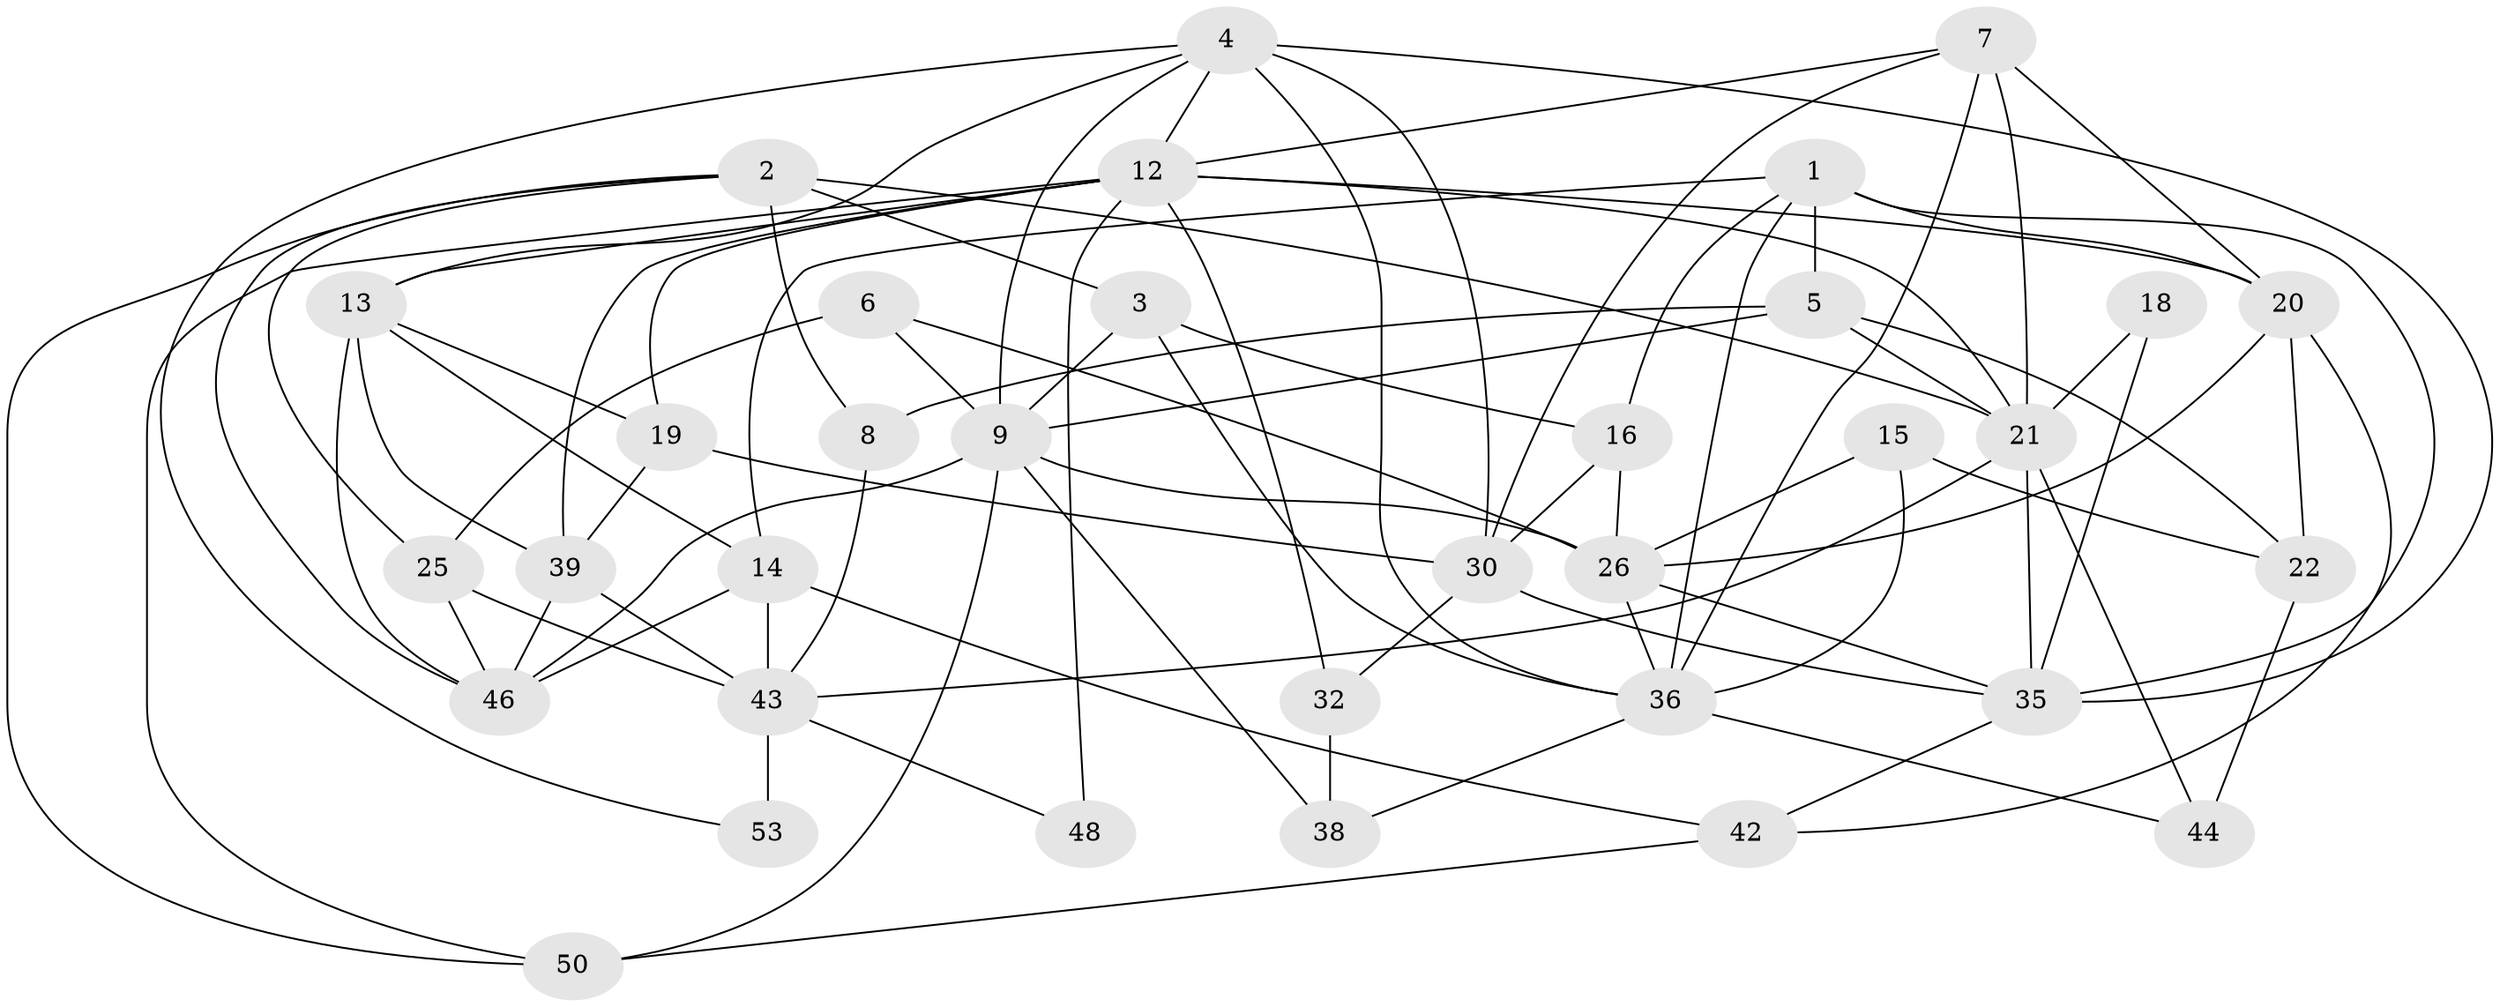 // Generated by graph-tools (version 1.1) at 2025/52/02/27/25 19:52:05]
// undirected, 34 vertices, 85 edges
graph export_dot {
graph [start="1"]
  node [color=gray90,style=filled];
  1 [super="+37"];
  2 [super="+41"];
  3 [super="+47"];
  4 [super="+27"];
  5 [super="+29"];
  6 [super="+10"];
  7;
  8 [super="+58"];
  9 [super="+11"];
  12 [super="+28"];
  13 [super="+17"];
  14 [super="+23"];
  15;
  16 [super="+40"];
  18;
  19 [super="+24"];
  20 [super="+51"];
  21 [super="+56"];
  22 [super="+31"];
  25;
  26 [super="+33"];
  30 [super="+34"];
  32;
  35 [super="+55"];
  36 [super="+45"];
  38;
  39 [super="+54"];
  42 [super="+52"];
  43 [super="+49"];
  44;
  46 [super="+57"];
  48;
  50;
  53;
  1 -- 5 [weight=2];
  1 -- 35 [weight=2];
  1 -- 14;
  1 -- 20;
  1 -- 16;
  1 -- 36;
  2 -- 8 [weight=2];
  2 -- 25;
  2 -- 46;
  2 -- 3;
  2 -- 50;
  2 -- 21;
  3 -- 9;
  3 -- 16;
  3 -- 36;
  4 -- 12;
  4 -- 30 [weight=2];
  4 -- 9;
  4 -- 53;
  4 -- 35;
  4 -- 36;
  4 -- 13;
  5 -- 22;
  5 -- 21;
  5 -- 9;
  5 -- 8;
  6 -- 26;
  6 -- 9;
  6 -- 25;
  7 -- 20;
  7 -- 30;
  7 -- 36;
  7 -- 12;
  7 -- 21;
  8 -- 43;
  9 -- 38;
  9 -- 46;
  9 -- 50;
  9 -- 26;
  12 -- 32;
  12 -- 39;
  12 -- 48;
  12 -- 50;
  12 -- 19;
  12 -- 20;
  12 -- 21;
  12 -- 13;
  13 -- 46;
  13 -- 14;
  13 -- 39;
  13 -- 19;
  14 -- 42;
  14 -- 46;
  14 -- 43;
  15 -- 22;
  15 -- 36;
  15 -- 26;
  16 -- 30;
  16 -- 26;
  18 -- 21;
  18 -- 35;
  19 -- 30;
  19 -- 39;
  20 -- 26;
  20 -- 42;
  20 -- 22;
  21 -- 35;
  21 -- 43;
  21 -- 44;
  22 -- 44;
  25 -- 43;
  25 -- 46;
  26 -- 35;
  26 -- 36;
  30 -- 32;
  30 -- 35;
  32 -- 38;
  35 -- 42;
  36 -- 38;
  36 -- 44;
  39 -- 43;
  39 -- 46;
  42 -- 50;
  43 -- 53 [weight=2];
  43 -- 48;
}
